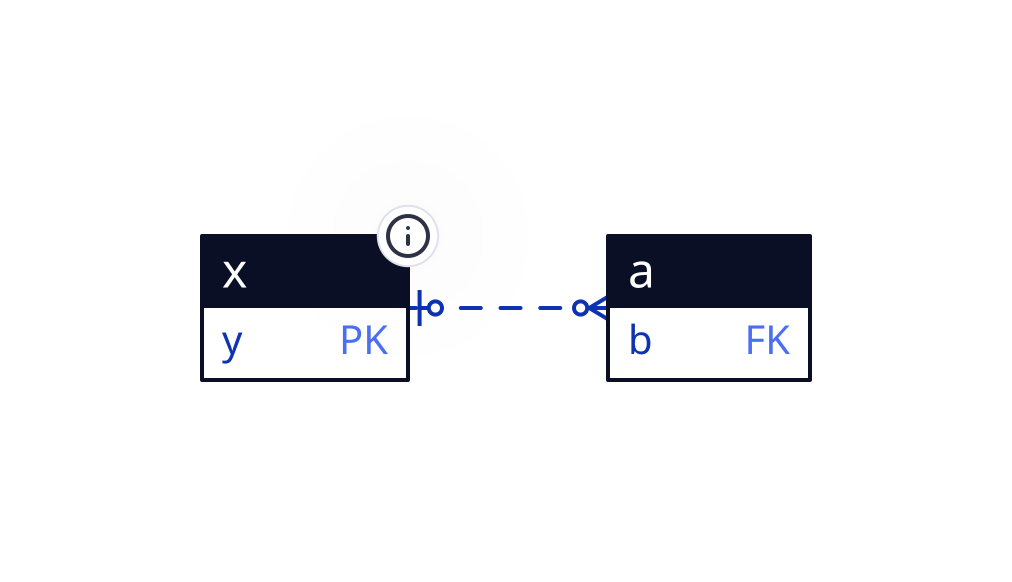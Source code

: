 
direction: left

x: {
  shape: sql_table
	y { constraint: primary_key }
	tooltip: I like turtles
}

a: {
  shape: sql_table
	b { constraint: foreign_key }
}

a.b <-> x.y: {
  style.animated: true
    source-arrowhead: {
      shape: cf-many
    }
  target-arrowhead: {
      shape: cf-one
  }
}
